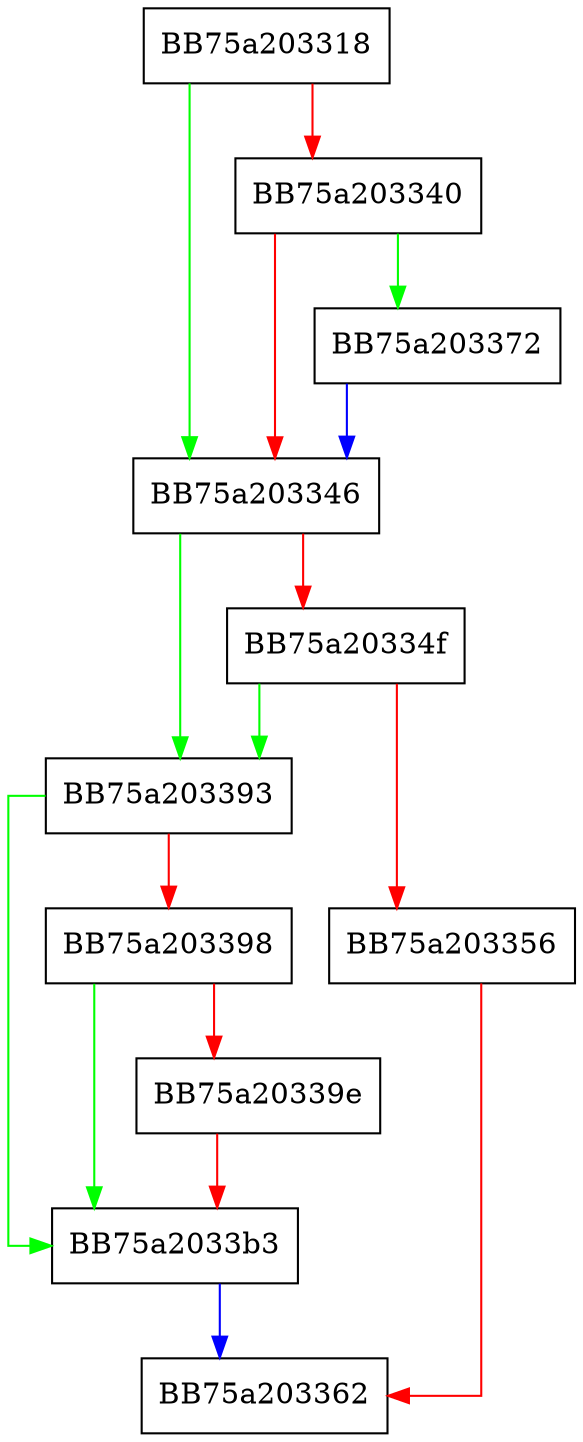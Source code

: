 digraph CloseUserProfileHandle {
  node [shape="box"];
  graph [splines=ortho];
  BB75a203318 -> BB75a203346 [color="green"];
  BB75a203318 -> BB75a203340 [color="red"];
  BB75a203340 -> BB75a203372 [color="green"];
  BB75a203340 -> BB75a203346 [color="red"];
  BB75a203346 -> BB75a203393 [color="green"];
  BB75a203346 -> BB75a20334f [color="red"];
  BB75a20334f -> BB75a203393 [color="green"];
  BB75a20334f -> BB75a203356 [color="red"];
  BB75a203356 -> BB75a203362 [color="red"];
  BB75a203372 -> BB75a203346 [color="blue"];
  BB75a203393 -> BB75a2033b3 [color="green"];
  BB75a203393 -> BB75a203398 [color="red"];
  BB75a203398 -> BB75a2033b3 [color="green"];
  BB75a203398 -> BB75a20339e [color="red"];
  BB75a20339e -> BB75a2033b3 [color="red"];
  BB75a2033b3 -> BB75a203362 [color="blue"];
}